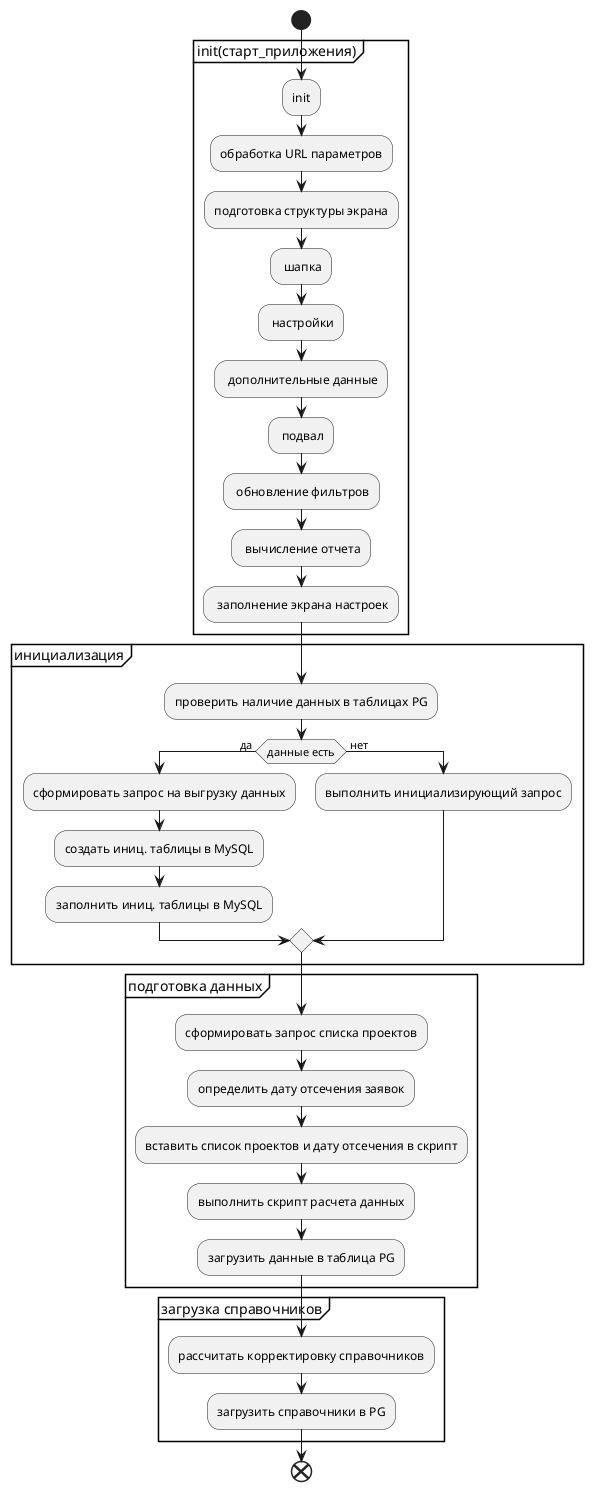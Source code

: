 @startuml
start

 partition init(старт_приложения) {
    :init;
    :обработка URL параметров;
    :подготовка структуры экрана;

        : шапка;
        : настройки;
        : дополнительные данные;
        : подвал;

    : обновление фильтров;
    : вычисление отчета;
    : заполнение экрана настроек;
 }

 partition инициализация {
    :проверить наличие данных в таблицах PG;
 if (данные есть) then ( да )
    :сформировать запрос на выгрузку данных;
    :создать иниц. таблицы в MySQL;
    :заполнить иниц. таблицы в MySQL;
 else ( нет )
  :выполнить инициализирующий запрос;
 endif
 }

partition "подготовка данных" {
    :сформировать запрос списка проектов;
    :определить дату отсечения заявок;
    :вставить список проектов и дату отсечения в скрипт;
    :выполнить скрипт расчета данных;
    :загрузить данные в таблица PG;
}

partition "загрузка справочников" {
    :рассчитать корректировку справочников;
    :загрузить справочники в PG;
}

end
@enduml